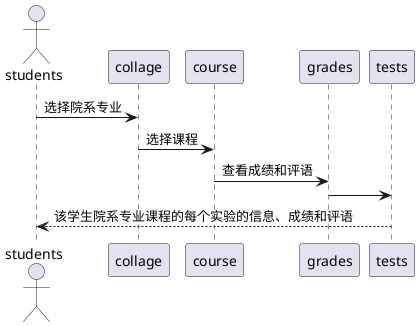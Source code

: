 @startuml
actor students
students -> collage: 选择院系专业
collage -> course: 选择课程
course-> grades: 查看成绩和评语
grades -> tests
tests --> students:该学生院系专业课程的每个实验的信息、成绩和评语
@enduml